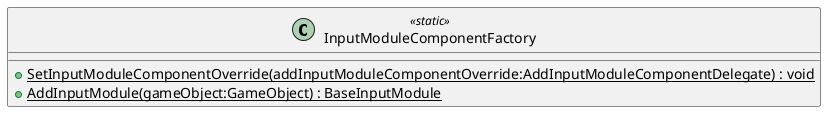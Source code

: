 @startuml
class InputModuleComponentFactory <<static>> {
    + {static} SetInputModuleComponentOverride(addInputModuleComponentOverride:AddInputModuleComponentDelegate) : void
    + {static} AddInputModule(gameObject:GameObject) : BaseInputModule
}
@enduml
